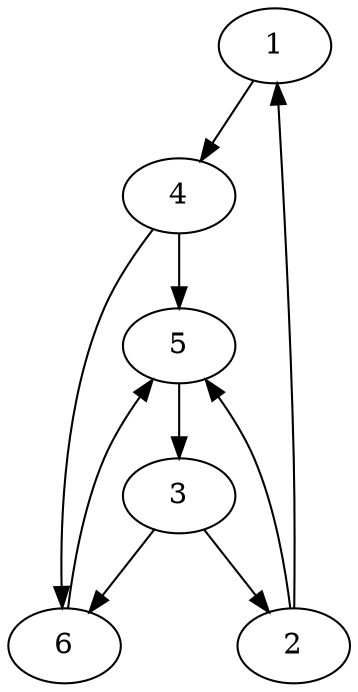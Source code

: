 digraph{
1 [color=black];
2 [color=black];
3 [color=black];
4 [color=black];
5 [color=black];
6 [color=black];
1->4;
2->1;
2->5;
3->2;
3->6;
4->6;
4->5;
5->3;
6->5;
}